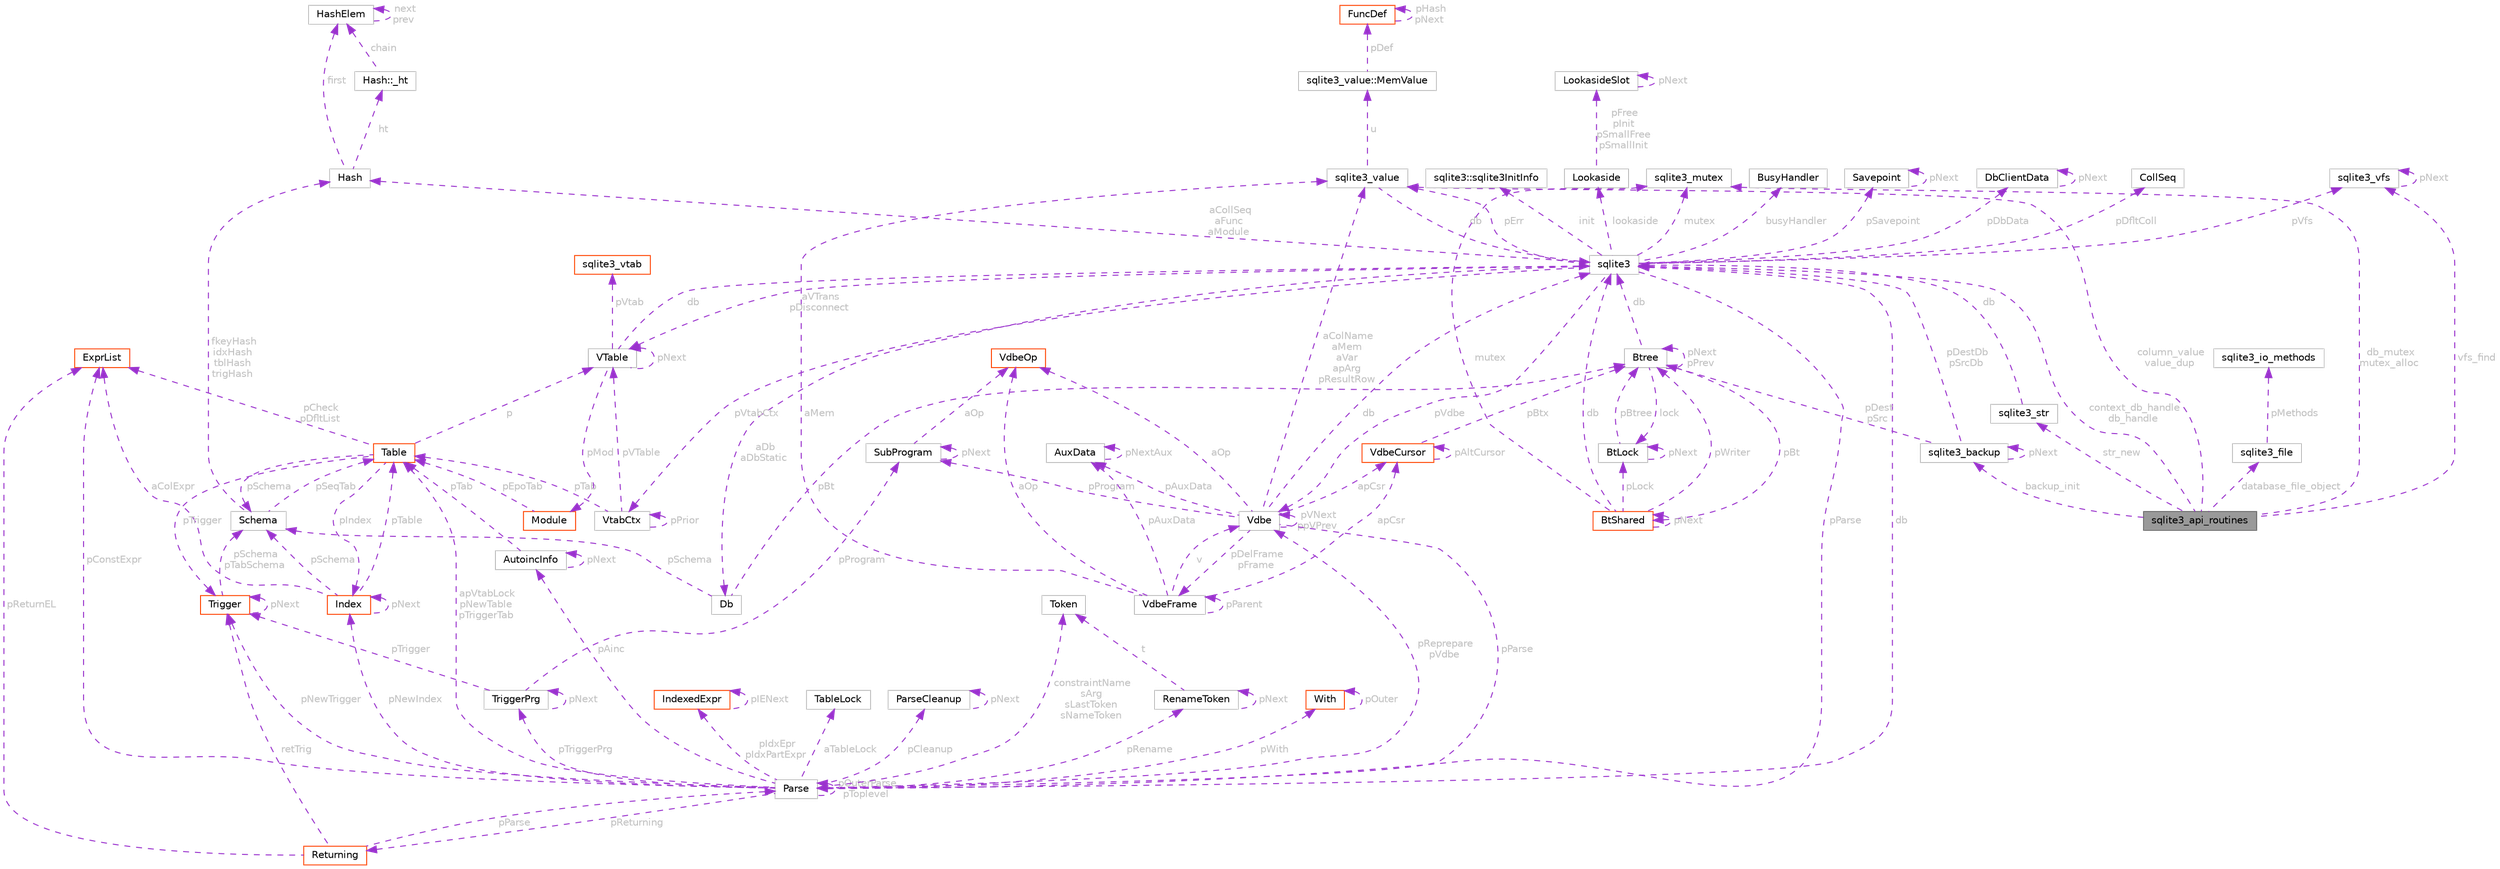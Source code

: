 digraph "sqlite3_api_routines"
{
 // LATEX_PDF_SIZE
  bgcolor="transparent";
  edge [fontname=Helvetica,fontsize=10,labelfontname=Helvetica,labelfontsize=10];
  node [fontname=Helvetica,fontsize=10,shape=box,height=0.2,width=0.4];
  Node1 [id="Node000001",label="sqlite3_api_routines",height=0.2,width=0.4,color="gray40", fillcolor="grey60", style="filled", fontcolor="black",tooltip=" "];
  Node2 -> Node1 [id="edge1_Node000001_Node000002",dir="back",color="darkorchid3",style="dashed",tooltip=" ",label=" column_value\nvalue_dup",fontcolor="grey" ];
  Node2 [id="Node000002",label="sqlite3_value",height=0.2,width=0.4,color="grey75", fillcolor="white", style="filled",URL="$structsqlite3__value.html",tooltip=" "];
  Node3 -> Node2 [id="edge2_Node000002_Node000003",dir="back",color="darkorchid3",style="dashed",tooltip=" ",label=" u",fontcolor="grey" ];
  Node3 [id="Node000003",label="sqlite3_value::MemValue",height=0.2,width=0.4,color="grey75", fillcolor="white", style="filled",URL="$unionsqlite3__value_1_1MemValue.html",tooltip=" "];
  Node4 -> Node3 [id="edge3_Node000003_Node000004",dir="back",color="darkorchid3",style="dashed",tooltip=" ",label=" pDef",fontcolor="grey" ];
  Node4 [id="Node000004",label="FuncDef",height=0.2,width=0.4,color="orangered", fillcolor="white", style="filled",URL="$structFuncDef.html",tooltip=" "];
  Node4 -> Node4 [id="edge4_Node000004_Node000004",dir="back",color="darkorchid3",style="dashed",tooltip=" ",label=" pHash\npNext",fontcolor="grey" ];
  Node6 -> Node2 [id="edge5_Node000002_Node000006",dir="back",color="darkorchid3",style="dashed",tooltip=" ",label=" db",fontcolor="grey" ];
  Node6 [id="Node000006",label="sqlite3",height=0.2,width=0.4,color="grey75", fillcolor="white", style="filled",URL="$structsqlite3.html",tooltip=" "];
  Node7 -> Node6 [id="edge6_Node000006_Node000007",dir="back",color="darkorchid3",style="dashed",tooltip=" ",label=" pVfs",fontcolor="grey" ];
  Node7 [id="Node000007",label="sqlite3_vfs",height=0.2,width=0.4,color="grey75", fillcolor="white", style="filled",URL="$structsqlite3__vfs.html",tooltip=" "];
  Node7 -> Node7 [id="edge7_Node000007_Node000007",dir="back",color="darkorchid3",style="dashed",tooltip=" ",label=" pNext",fontcolor="grey" ];
  Node8 -> Node6 [id="edge8_Node000006_Node000008",dir="back",color="darkorchid3",style="dashed",tooltip=" ",label=" pVdbe",fontcolor="grey" ];
  Node8 [id="Node000008",label="Vdbe",height=0.2,width=0.4,color="grey75", fillcolor="white", style="filled",URL="$structVdbe.html",tooltip=" "];
  Node6 -> Node8 [id="edge9_Node000008_Node000006",dir="back",color="darkorchid3",style="dashed",tooltip=" ",label=" db",fontcolor="grey" ];
  Node8 -> Node8 [id="edge10_Node000008_Node000008",dir="back",color="darkorchid3",style="dashed",tooltip=" ",label=" pVNext\nppVPrev",fontcolor="grey" ];
  Node9 -> Node8 [id="edge11_Node000008_Node000009",dir="back",color="darkorchid3",style="dashed",tooltip=" ",label=" pParse",fontcolor="grey" ];
  Node9 [id="Node000009",label="Parse",height=0.2,width=0.4,color="grey75", fillcolor="white", style="filled",URL="$structParse.html",tooltip=" "];
  Node6 -> Node9 [id="edge12_Node000009_Node000006",dir="back",color="darkorchid3",style="dashed",tooltip=" ",label=" db",fontcolor="grey" ];
  Node8 -> Node9 [id="edge13_Node000009_Node000008",dir="back",color="darkorchid3",style="dashed",tooltip=" ",label=" pReprepare\npVdbe",fontcolor="grey" ];
  Node10 -> Node9 [id="edge14_Node000009_Node000010",dir="back",color="darkorchid3",style="dashed",tooltip=" ",label=" pConstExpr",fontcolor="grey" ];
  Node10 [id="Node000010",label="ExprList",height=0.2,width=0.4,color="orangered", fillcolor="white", style="filled",URL="$structExprList.html",tooltip=" "];
  Node42 -> Node9 [id="edge15_Node000009_Node000042",dir="back",color="darkorchid3",style="dashed",tooltip=" ",label=" pIdxEpr\npIdxPartExpr",fontcolor="grey" ];
  Node42 [id="Node000042",label="IndexedExpr",height=0.2,width=0.4,color="orangered", fillcolor="white", style="filled",URL="$structIndexedExpr.html",tooltip=" "];
  Node42 -> Node42 [id="edge16_Node000042_Node000042",dir="back",color="darkorchid3",style="dashed",tooltip=" ",label=" pIENext",fontcolor="grey" ];
  Node43 -> Node9 [id="edge17_Node000009_Node000043",dir="back",color="darkorchid3",style="dashed",tooltip=" ",label=" aTableLock",fontcolor="grey" ];
  Node43 [id="Node000043",label="TableLock",height=0.2,width=0.4,color="grey75", fillcolor="white", style="filled",URL="$structTableLock.html",tooltip=" "];
  Node44 -> Node9 [id="edge18_Node000009_Node000044",dir="back",color="darkorchid3",style="dashed",tooltip=" ",label=" pAinc",fontcolor="grey" ];
  Node44 [id="Node000044",label="AutoincInfo",height=0.2,width=0.4,color="grey75", fillcolor="white", style="filled",URL="$structAutoincInfo.html",tooltip=" "];
  Node44 -> Node44 [id="edge19_Node000044_Node000044",dir="back",color="darkorchid3",style="dashed",tooltip=" ",label=" pNext",fontcolor="grey" ];
  Node16 -> Node44 [id="edge20_Node000044_Node000016",dir="back",color="darkorchid3",style="dashed",tooltip=" ",label=" pTab",fontcolor="grey" ];
  Node16 [id="Node000016",label="Table",height=0.2,width=0.4,color="orangered", fillcolor="white", style="filled",URL="$structTable.html",tooltip=" "];
  Node18 -> Node16 [id="edge21_Node000016_Node000018",dir="back",color="darkorchid3",style="dashed",tooltip=" ",label=" pIndex",fontcolor="grey" ];
  Node18 [id="Node000018",label="Index",height=0.2,width=0.4,color="orangered", fillcolor="white", style="filled",URL="$structIndex.html",tooltip=" "];
  Node16 -> Node18 [id="edge22_Node000018_Node000016",dir="back",color="darkorchid3",style="dashed",tooltip=" ",label=" pTable",fontcolor="grey" ];
  Node18 -> Node18 [id="edge23_Node000018_Node000018",dir="back",color="darkorchid3",style="dashed",tooltip=" ",label=" pNext",fontcolor="grey" ];
  Node19 -> Node18 [id="edge24_Node000018_Node000019",dir="back",color="darkorchid3",style="dashed",tooltip=" ",label=" pSchema",fontcolor="grey" ];
  Node19 [id="Node000019",label="Schema",height=0.2,width=0.4,color="grey75", fillcolor="white", style="filled",URL="$structSchema.html",tooltip=" "];
  Node20 -> Node19 [id="edge25_Node000019_Node000020",dir="back",color="darkorchid3",style="dashed",tooltip=" ",label=" fkeyHash\nidxHash\ntblHash\ntrigHash",fontcolor="grey" ];
  Node20 [id="Node000020",label="Hash",height=0.2,width=0.4,color="grey75", fillcolor="white", style="filled",URL="$structHash.html",tooltip=" "];
  Node21 -> Node20 [id="edge26_Node000020_Node000021",dir="back",color="darkorchid3",style="dashed",tooltip=" ",label=" first",fontcolor="grey" ];
  Node21 [id="Node000021",label="HashElem",height=0.2,width=0.4,color="grey75", fillcolor="white", style="filled",URL="$structHashElem.html",tooltip=" "];
  Node21 -> Node21 [id="edge27_Node000021_Node000021",dir="back",color="darkorchid3",style="dashed",tooltip=" ",label=" next\nprev",fontcolor="grey" ];
  Node22 -> Node20 [id="edge28_Node000020_Node000022",dir="back",color="darkorchid3",style="dashed",tooltip=" ",label=" ht",fontcolor="grey" ];
  Node22 [id="Node000022",label="Hash::_ht",height=0.2,width=0.4,color="grey75", fillcolor="white", style="filled",URL="$structHash_1_1__ht.html",tooltip=" "];
  Node21 -> Node22 [id="edge29_Node000022_Node000021",dir="back",color="darkorchid3",style="dashed",tooltip=" ",label=" chain",fontcolor="grey" ];
  Node16 -> Node19 [id="edge30_Node000019_Node000016",dir="back",color="darkorchid3",style="dashed",tooltip=" ",label=" pSeqTab",fontcolor="grey" ];
  Node10 -> Node18 [id="edge31_Node000018_Node000010",dir="back",color="darkorchid3",style="dashed",tooltip=" ",label=" aColExpr",fontcolor="grey" ];
  Node10 -> Node16 [id="edge32_Node000016_Node000010",dir="back",color="darkorchid3",style="dashed",tooltip=" ",label=" pCheck\npDfltList",fontcolor="grey" ];
  Node30 -> Node16 [id="edge33_Node000016_Node000030",dir="back",color="darkorchid3",style="dashed",tooltip=" ",label=" p",fontcolor="grey" ];
  Node30 [id="Node000030",label="VTable",height=0.2,width=0.4,color="grey75", fillcolor="white", style="filled",URL="$structVTable.html",tooltip=" "];
  Node6 -> Node30 [id="edge34_Node000030_Node000006",dir="back",color="darkorchid3",style="dashed",tooltip=" ",label=" db",fontcolor="grey" ];
  Node31 -> Node30 [id="edge35_Node000030_Node000031",dir="back",color="darkorchid3",style="dashed",tooltip=" ",label=" pMod",fontcolor="grey" ];
  Node31 [id="Node000031",label="Module",height=0.2,width=0.4,color="orangered", fillcolor="white", style="filled",URL="$structModule.html",tooltip=" "];
  Node16 -> Node31 [id="edge36_Node000031_Node000016",dir="back",color="darkorchid3",style="dashed",tooltip=" ",label=" pEpoTab",fontcolor="grey" ];
  Node33 -> Node30 [id="edge37_Node000030_Node000033",dir="back",color="darkorchid3",style="dashed",tooltip=" ",label=" pVtab",fontcolor="grey" ];
  Node33 [id="Node000033",label="sqlite3_vtab",height=0.2,width=0.4,color="orangered", fillcolor="white", style="filled",URL="$structsqlite3__vtab.html",tooltip=" "];
  Node30 -> Node30 [id="edge38_Node000030_Node000030",dir="back",color="darkorchid3",style="dashed",tooltip=" ",label=" pNext",fontcolor="grey" ];
  Node24 -> Node16 [id="edge39_Node000016_Node000024",dir="back",color="darkorchid3",style="dashed",tooltip=" ",label=" pTrigger",fontcolor="grey" ];
  Node24 [id="Node000024",label="Trigger",height=0.2,width=0.4,color="orangered", fillcolor="white", style="filled",URL="$structTrigger.html",tooltip=" "];
  Node19 -> Node24 [id="edge40_Node000024_Node000019",dir="back",color="darkorchid3",style="dashed",tooltip=" ",label=" pSchema\npTabSchema",fontcolor="grey" ];
  Node24 -> Node24 [id="edge41_Node000024_Node000024",dir="back",color="darkorchid3",style="dashed",tooltip=" ",label=" pNext",fontcolor="grey" ];
  Node19 -> Node16 [id="edge42_Node000016_Node000019",dir="back",color="darkorchid3",style="dashed",tooltip=" ",label=" pSchema",fontcolor="grey" ];
  Node9 -> Node9 [id="edge43_Node000009_Node000009",dir="back",color="darkorchid3",style="dashed",tooltip=" ",label=" pOuterParse\npToplevel",fontcolor="grey" ];
  Node16 -> Node9 [id="edge44_Node000009_Node000016",dir="back",color="darkorchid3",style="dashed",tooltip=" ",label=" apVtabLock\npNewTable\npTriggerTab",fontcolor="grey" ];
  Node45 -> Node9 [id="edge45_Node000009_Node000045",dir="back",color="darkorchid3",style="dashed",tooltip=" ",label=" pTriggerPrg",fontcolor="grey" ];
  Node45 [id="Node000045",label="TriggerPrg",height=0.2,width=0.4,color="grey75", fillcolor="white", style="filled",URL="$structTriggerPrg.html",tooltip=" "];
  Node24 -> Node45 [id="edge46_Node000045_Node000024",dir="back",color="darkorchid3",style="dashed",tooltip=" ",label=" pTrigger",fontcolor="grey" ];
  Node45 -> Node45 [id="edge47_Node000045_Node000045",dir="back",color="darkorchid3",style="dashed",tooltip=" ",label=" pNext",fontcolor="grey" ];
  Node46 -> Node45 [id="edge48_Node000045_Node000046",dir="back",color="darkorchid3",style="dashed",tooltip=" ",label=" pProgram",fontcolor="grey" ];
  Node46 [id="Node000046",label="SubProgram",height=0.2,width=0.4,color="grey75", fillcolor="white", style="filled",URL="$structSubProgram.html",tooltip=" "];
  Node47 -> Node46 [id="edge49_Node000046_Node000047",dir="back",color="darkorchid3",style="dashed",tooltip=" ",label=" aOp",fontcolor="grey" ];
  Node47 [id="Node000047",label="VdbeOp",height=0.2,width=0.4,color="orangered", fillcolor="white", style="filled",URL="$structVdbeOp.html",tooltip=" "];
  Node46 -> Node46 [id="edge50_Node000046_Node000046",dir="back",color="darkorchid3",style="dashed",tooltip=" ",label=" pNext",fontcolor="grey" ];
  Node53 -> Node9 [id="edge51_Node000009_Node000053",dir="back",color="darkorchid3",style="dashed",tooltip=" ",label=" pCleanup",fontcolor="grey" ];
  Node53 [id="Node000053",label="ParseCleanup",height=0.2,width=0.4,color="grey75", fillcolor="white", style="filled",URL="$structParseCleanup.html",tooltip=" "];
  Node53 -> Node53 [id="edge52_Node000053_Node000053",dir="back",color="darkorchid3",style="dashed",tooltip=" ",label=" pNext",fontcolor="grey" ];
  Node54 -> Node9 [id="edge53_Node000009_Node000054",dir="back",color="darkorchid3",style="dashed",tooltip=" ",label=" constraintName\nsArg\nsLastToken\nsNameToken",fontcolor="grey" ];
  Node54 [id="Node000054",label="Token",height=0.2,width=0.4,color="grey75", fillcolor="white", style="filled",URL="$structToken.html",tooltip=" "];
  Node55 -> Node9 [id="edge54_Node000009_Node000055",dir="back",color="darkorchid3",style="dashed",tooltip=" ",label=" pReturning",fontcolor="grey" ];
  Node55 [id="Node000055",label="Returning",height=0.2,width=0.4,color="orangered", fillcolor="white", style="filled",URL="$structReturning.html",tooltip=" "];
  Node9 -> Node55 [id="edge55_Node000055_Node000009",dir="back",color="darkorchid3",style="dashed",tooltip=" ",label=" pParse",fontcolor="grey" ];
  Node10 -> Node55 [id="edge56_Node000055_Node000010",dir="back",color="darkorchid3",style="dashed",tooltip=" ",label=" pReturnEL",fontcolor="grey" ];
  Node24 -> Node55 [id="edge57_Node000055_Node000024",dir="back",color="darkorchid3",style="dashed",tooltip=" ",label=" retTrig",fontcolor="grey" ];
  Node18 -> Node9 [id="edge58_Node000009_Node000018",dir="back",color="darkorchid3",style="dashed",tooltip=" ",label=" pNewIndex",fontcolor="grey" ];
  Node24 -> Node9 [id="edge59_Node000009_Node000024",dir="back",color="darkorchid3",style="dashed",tooltip=" ",label=" pNewTrigger",fontcolor="grey" ];
  Node36 -> Node9 [id="edge60_Node000009_Node000036",dir="back",color="darkorchid3",style="dashed",tooltip=" ",label=" pWith",fontcolor="grey" ];
  Node36 [id="Node000036",label="With",height=0.2,width=0.4,color="orangered", fillcolor="white", style="filled",URL="$structWith.html",tooltip=" "];
  Node36 -> Node36 [id="edge61_Node000036_Node000036",dir="back",color="darkorchid3",style="dashed",tooltip=" ",label=" pOuter",fontcolor="grey" ];
  Node56 -> Node9 [id="edge62_Node000009_Node000056",dir="back",color="darkorchid3",style="dashed",tooltip=" ",label=" pRename",fontcolor="grey" ];
  Node56 [id="Node000056",label="RenameToken",height=0.2,width=0.4,color="grey75", fillcolor="white", style="filled",URL="$structRenameToken.html",tooltip=" "];
  Node54 -> Node56 [id="edge63_Node000056_Node000054",dir="back",color="darkorchid3",style="dashed",tooltip=" ",label=" t",fontcolor="grey" ];
  Node56 -> Node56 [id="edge64_Node000056_Node000056",dir="back",color="darkorchid3",style="dashed",tooltip=" ",label=" pNext",fontcolor="grey" ];
  Node2 -> Node8 [id="edge65_Node000008_Node000002",dir="back",color="darkorchid3",style="dashed",tooltip=" ",label=" aColName\naMem\naVar\napArg\npResultRow",fontcolor="grey" ];
  Node57 -> Node8 [id="edge66_Node000008_Node000057",dir="back",color="darkorchid3",style="dashed",tooltip=" ",label=" apCsr",fontcolor="grey" ];
  Node57 [id="Node000057",label="VdbeCursor",height=0.2,width=0.4,color="orangered", fillcolor="white", style="filled",URL="$structVdbeCursor.html",tooltip=" "];
  Node58 -> Node57 [id="edge67_Node000057_Node000058",dir="back",color="darkorchid3",style="dashed",tooltip=" ",label=" pBtx",fontcolor="grey" ];
  Node58 [id="Node000058",label="Btree",height=0.2,width=0.4,color="grey75", fillcolor="white", style="filled",URL="$structBtree.html",tooltip=" "];
  Node6 -> Node58 [id="edge68_Node000058_Node000006",dir="back",color="darkorchid3",style="dashed",tooltip=" ",label=" db",fontcolor="grey" ];
  Node59 -> Node58 [id="edge69_Node000058_Node000059",dir="back",color="darkorchid3",style="dashed",tooltip=" ",label=" pBt",fontcolor="grey" ];
  Node59 [id="Node000059",label="BtShared",height=0.2,width=0.4,color="orangered", fillcolor="white", style="filled",URL="$structBtShared.html",tooltip=" "];
  Node6 -> Node59 [id="edge70_Node000059_Node000006",dir="back",color="darkorchid3",style="dashed",tooltip=" ",label=" db",fontcolor="grey" ];
  Node74 -> Node59 [id="edge71_Node000059_Node000074",dir="back",color="darkorchid3",style="dashed",tooltip=" ",label=" mutex",fontcolor="grey" ];
  Node74 [id="Node000074",label="sqlite3_mutex",height=0.2,width=0.4,color="grey75", fillcolor="white", style="filled",URL="$structsqlite3__mutex.html",tooltip=" "];
  Node59 -> Node59 [id="edge72_Node000059_Node000059",dir="back",color="darkorchid3",style="dashed",tooltip=" ",label=" pNext",fontcolor="grey" ];
  Node75 -> Node59 [id="edge73_Node000059_Node000075",dir="back",color="darkorchid3",style="dashed",tooltip=" ",label=" pLock",fontcolor="grey" ];
  Node75 [id="Node000075",label="BtLock",height=0.2,width=0.4,color="grey75", fillcolor="white", style="filled",URL="$structBtLock.html",tooltip=" "];
  Node58 -> Node75 [id="edge74_Node000075_Node000058",dir="back",color="darkorchid3",style="dashed",tooltip=" ",label=" pBtree",fontcolor="grey" ];
  Node75 -> Node75 [id="edge75_Node000075_Node000075",dir="back",color="darkorchid3",style="dashed",tooltip=" ",label=" pNext",fontcolor="grey" ];
  Node58 -> Node59 [id="edge76_Node000059_Node000058",dir="back",color="darkorchid3",style="dashed",tooltip=" ",label=" pWriter",fontcolor="grey" ];
  Node58 -> Node58 [id="edge77_Node000058_Node000058",dir="back",color="darkorchid3",style="dashed",tooltip=" ",label=" pNext\npPrev",fontcolor="grey" ];
  Node75 -> Node58 [id="edge78_Node000058_Node000075",dir="back",color="darkorchid3",style="dashed",tooltip=" ",label=" lock",fontcolor="grey" ];
  Node57 -> Node57 [id="edge79_Node000057_Node000057",dir="back",color="darkorchid3",style="dashed",tooltip=" ",label=" pAltCursor",fontcolor="grey" ];
  Node47 -> Node8 [id="edge80_Node000008_Node000047",dir="back",color="darkorchid3",style="dashed",tooltip=" ",label=" aOp",fontcolor="grey" ];
  Node88 -> Node8 [id="edge81_Node000008_Node000088",dir="back",color="darkorchid3",style="dashed",tooltip=" ",label=" pDelFrame\npFrame",fontcolor="grey" ];
  Node88 [id="Node000088",label="VdbeFrame",height=0.2,width=0.4,color="grey75", fillcolor="white", style="filled",URL="$structVdbeFrame.html",tooltip=" "];
  Node8 -> Node88 [id="edge82_Node000088_Node000008",dir="back",color="darkorchid3",style="dashed",tooltip=" ",label=" v",fontcolor="grey" ];
  Node88 -> Node88 [id="edge83_Node000088_Node000088",dir="back",color="darkorchid3",style="dashed",tooltip=" ",label=" pParent",fontcolor="grey" ];
  Node47 -> Node88 [id="edge84_Node000088_Node000047",dir="back",color="darkorchid3",style="dashed",tooltip=" ",label=" aOp",fontcolor="grey" ];
  Node2 -> Node88 [id="edge85_Node000088_Node000002",dir="back",color="darkorchid3",style="dashed",tooltip=" ",label=" aMem",fontcolor="grey" ];
  Node57 -> Node88 [id="edge86_Node000088_Node000057",dir="back",color="darkorchid3",style="dashed",tooltip=" ",label=" apCsr",fontcolor="grey" ];
  Node89 -> Node88 [id="edge87_Node000088_Node000089",dir="back",color="darkorchid3",style="dashed",tooltip=" ",label=" pAuxData",fontcolor="grey" ];
  Node89 [id="Node000089",label="AuxData",height=0.2,width=0.4,color="grey75", fillcolor="white", style="filled",URL="$structAuxData.html",tooltip=" "];
  Node89 -> Node89 [id="edge88_Node000089_Node000089",dir="back",color="darkorchid3",style="dashed",tooltip=" ",label=" pNextAux",fontcolor="grey" ];
  Node46 -> Node8 [id="edge89_Node000008_Node000046",dir="back",color="darkorchid3",style="dashed",tooltip=" ",label=" pProgram",fontcolor="grey" ];
  Node89 -> Node8 [id="edge90_Node000008_Node000089",dir="back",color="darkorchid3",style="dashed",tooltip=" ",label=" pAuxData",fontcolor="grey" ];
  Node50 -> Node6 [id="edge91_Node000006_Node000050",dir="back",color="darkorchid3",style="dashed",tooltip=" ",label=" pDfltColl",fontcolor="grey" ];
  Node50 [id="Node000050",label="CollSeq",height=0.2,width=0.4,color="grey75", fillcolor="white", style="filled",URL="$structCollSeq.html",tooltip=" "];
  Node74 -> Node6 [id="edge92_Node000006_Node000074",dir="back",color="darkorchid3",style="dashed",tooltip=" ",label=" mutex",fontcolor="grey" ];
  Node90 -> Node6 [id="edge93_Node000006_Node000090",dir="back",color="darkorchid3",style="dashed",tooltip=" ",label=" aDb\naDbStatic",fontcolor="grey" ];
  Node90 [id="Node000090",label="Db",height=0.2,width=0.4,color="grey75", fillcolor="white", style="filled",URL="$structDb.html",tooltip=" "];
  Node58 -> Node90 [id="edge94_Node000090_Node000058",dir="back",color="darkorchid3",style="dashed",tooltip=" ",label=" pBt",fontcolor="grey" ];
  Node19 -> Node90 [id="edge95_Node000090_Node000019",dir="back",color="darkorchid3",style="dashed",tooltip=" ",label=" pSchema",fontcolor="grey" ];
  Node91 -> Node6 [id="edge96_Node000006_Node000091",dir="back",color="darkorchid3",style="dashed",tooltip=" ",label=" init",fontcolor="grey" ];
  Node91 [id="Node000091",label="sqlite3::sqlite3InitInfo",height=0.2,width=0.4,color="grey75", fillcolor="white", style="filled",URL="$structsqlite3_1_1sqlite3InitInfo.html",tooltip=" "];
  Node9 -> Node6 [id="edge97_Node000006_Node000009",dir="back",color="darkorchid3",style="dashed",tooltip=" ",label=" pParse",fontcolor="grey" ];
  Node2 -> Node6 [id="edge98_Node000006_Node000002",dir="back",color="darkorchid3",style="dashed",tooltip=" ",label=" pErr",fontcolor="grey" ];
  Node92 -> Node6 [id="edge99_Node000006_Node000092",dir="back",color="darkorchid3",style="dashed",tooltip=" ",label=" lookaside",fontcolor="grey" ];
  Node92 [id="Node000092",label="Lookaside",height=0.2,width=0.4,color="grey75", fillcolor="white", style="filled",URL="$structLookaside.html",tooltip=" "];
  Node93 -> Node92 [id="edge100_Node000092_Node000093",dir="back",color="darkorchid3",style="dashed",tooltip=" ",label=" pFree\npInit\npSmallFree\npSmallInit",fontcolor="grey" ];
  Node93 [id="Node000093",label="LookasideSlot",height=0.2,width=0.4,color="grey75", fillcolor="white", style="filled",URL="$structLookasideSlot.html",tooltip=" "];
  Node93 -> Node93 [id="edge101_Node000093_Node000093",dir="back",color="darkorchid3",style="dashed",tooltip=" ",label=" pNext",fontcolor="grey" ];
  Node20 -> Node6 [id="edge102_Node000006_Node000020",dir="back",color="darkorchid3",style="dashed",tooltip=" ",label=" aCollSeq\naFunc\naModule",fontcolor="grey" ];
  Node94 -> Node6 [id="edge103_Node000006_Node000094",dir="back",color="darkorchid3",style="dashed",tooltip=" ",label=" pVtabCtx",fontcolor="grey" ];
  Node94 [id="Node000094",label="VtabCtx",height=0.2,width=0.4,color="grey75", fillcolor="white", style="filled",URL="$structVtabCtx.html",tooltip=" "];
  Node30 -> Node94 [id="edge104_Node000094_Node000030",dir="back",color="darkorchid3",style="dashed",tooltip=" ",label=" pVTable",fontcolor="grey" ];
  Node16 -> Node94 [id="edge105_Node000094_Node000016",dir="back",color="darkorchid3",style="dashed",tooltip=" ",label=" pTab",fontcolor="grey" ];
  Node94 -> Node94 [id="edge106_Node000094_Node000094",dir="back",color="darkorchid3",style="dashed",tooltip=" ",label=" pPrior",fontcolor="grey" ];
  Node30 -> Node6 [id="edge107_Node000006_Node000030",dir="back",color="darkorchid3",style="dashed",tooltip=" ",label=" aVTrans\npDisconnect",fontcolor="grey" ];
  Node95 -> Node6 [id="edge108_Node000006_Node000095",dir="back",color="darkorchid3",style="dashed",tooltip=" ",label=" busyHandler",fontcolor="grey" ];
  Node95 [id="Node000095",label="BusyHandler",height=0.2,width=0.4,color="grey75", fillcolor="white", style="filled",URL="$structBusyHandler.html",tooltip=" "];
  Node96 -> Node6 [id="edge109_Node000006_Node000096",dir="back",color="darkorchid3",style="dashed",tooltip=" ",label=" pSavepoint",fontcolor="grey" ];
  Node96 [id="Node000096",label="Savepoint",height=0.2,width=0.4,color="grey75", fillcolor="white", style="filled",URL="$structSavepoint.html",tooltip=" "];
  Node96 -> Node96 [id="edge110_Node000096_Node000096",dir="back",color="darkorchid3",style="dashed",tooltip=" ",label=" pNext",fontcolor="grey" ];
  Node97 -> Node6 [id="edge111_Node000006_Node000097",dir="back",color="darkorchid3",style="dashed",tooltip=" ",label=" pDbData",fontcolor="grey" ];
  Node97 [id="Node000097",label="DbClientData",height=0.2,width=0.4,color="grey75", fillcolor="white", style="filled",URL="$structDbClientData.html",tooltip=" "];
  Node97 -> Node97 [id="edge112_Node000097_Node000097",dir="back",color="darkorchid3",style="dashed",tooltip=" ",label=" pNext",fontcolor="grey" ];
  Node6 -> Node1 [id="edge113_Node000001_Node000006",dir="back",color="darkorchid3",style="dashed",tooltip=" ",label=" context_db_handle\ndb_handle",fontcolor="grey" ];
  Node74 -> Node1 [id="edge114_Node000001_Node000074",dir="back",color="darkorchid3",style="dashed",tooltip=" ",label=" db_mutex\nmutex_alloc",fontcolor="grey" ];
  Node7 -> Node1 [id="edge115_Node000001_Node000007",dir="back",color="darkorchid3",style="dashed",tooltip=" ",label=" vfs_find",fontcolor="grey" ];
  Node64 -> Node1 [id="edge116_Node000001_Node000064",dir="back",color="darkorchid3",style="dashed",tooltip=" ",label=" backup_init",fontcolor="grey" ];
  Node64 [id="Node000064",label="sqlite3_backup",height=0.2,width=0.4,color="grey75", fillcolor="white", style="filled",URL="$structsqlite3__backup.html",tooltip=" "];
  Node6 -> Node64 [id="edge117_Node000064_Node000006",dir="back",color="darkorchid3",style="dashed",tooltip=" ",label=" pDestDb\npSrcDb",fontcolor="grey" ];
  Node58 -> Node64 [id="edge118_Node000064_Node000058",dir="back",color="darkorchid3",style="dashed",tooltip=" ",label=" pDest\npSrc",fontcolor="grey" ];
  Node64 -> Node64 [id="edge119_Node000064_Node000064",dir="back",color="darkorchid3",style="dashed",tooltip=" ",label=" pNext",fontcolor="grey" ];
  Node98 -> Node1 [id="edge120_Node000001_Node000098",dir="back",color="darkorchid3",style="dashed",tooltip=" ",label=" str_new",fontcolor="grey" ];
  Node98 [id="Node000098",label="sqlite3_str",height=0.2,width=0.4,color="grey75", fillcolor="white", style="filled",URL="$structsqlite3__str.html",tooltip=" "];
  Node6 -> Node98 [id="edge121_Node000098_Node000006",dir="back",color="darkorchid3",style="dashed",tooltip=" ",label=" db",fontcolor="grey" ];
  Node62 -> Node1 [id="edge122_Node000001_Node000062",dir="back",color="darkorchid3",style="dashed",tooltip=" ",label=" database_file_object",fontcolor="grey" ];
  Node62 [id="Node000062",label="sqlite3_file",height=0.2,width=0.4,color="grey75", fillcolor="white", style="filled",URL="$structsqlite3__file.html",tooltip=" "];
  Node63 -> Node62 [id="edge123_Node000062_Node000063",dir="back",color="darkorchid3",style="dashed",tooltip=" ",label=" pMethods",fontcolor="grey" ];
  Node63 [id="Node000063",label="sqlite3_io_methods",height=0.2,width=0.4,color="grey75", fillcolor="white", style="filled",URL="$structsqlite3__io__methods.html",tooltip=" "];
}
